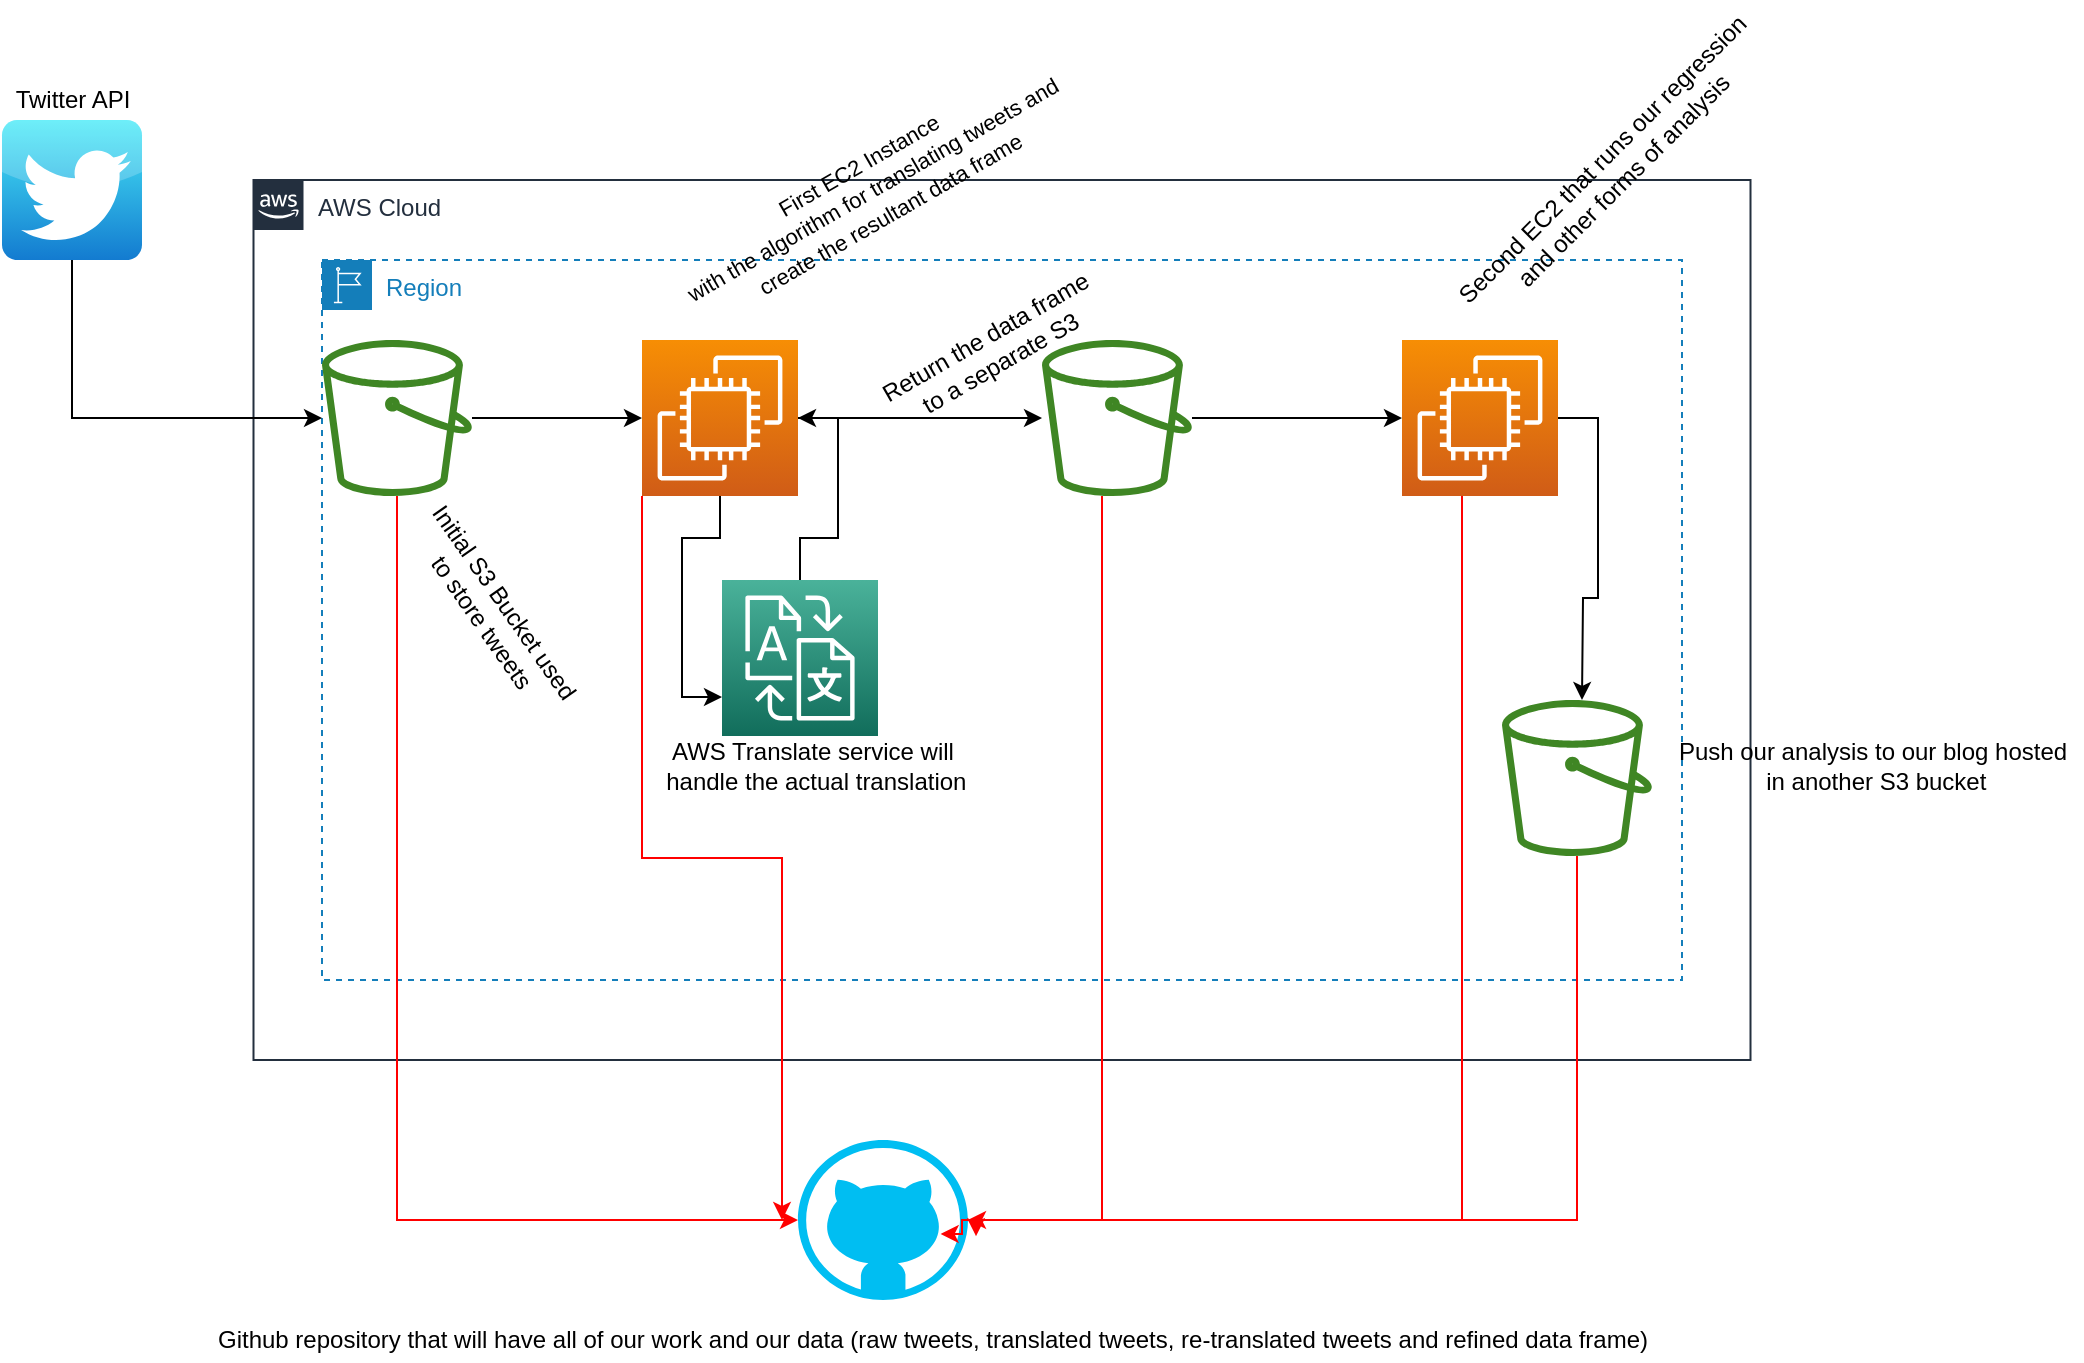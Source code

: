<mxfile version="15.7.1" type="github">
  <diagram id="Ht1M8jgEwFfnCIfOTk4-" name="Page-1">
    <mxGraphModel dx="946" dy="1472" grid="1" gridSize="10" guides="1" tooltips="1" connect="1" arrows="1" fold="1" page="1" pageScale="1" pageWidth="1169" pageHeight="827" math="0" shadow="0">
      <root>
        <mxCell id="0" />
        <mxCell id="1" parent="0" />
        <mxCell id="UEzPUAAOIrF-is8g5C7q-175" value="AWS Cloud" style="points=[[0,0],[0.25,0],[0.5,0],[0.75,0],[1,0],[1,0.25],[1,0.5],[1,0.75],[1,1],[0.75,1],[0.5,1],[0.25,1],[0,1],[0,0.75],[0,0.5],[0,0.25]];outlineConnect=0;gradientColor=none;html=1;whiteSpace=wrap;fontSize=12;fontStyle=0;shape=mxgraph.aws4.group;grIcon=mxgraph.aws4.group_aws_cloud_alt;strokeColor=#232F3E;fillColor=none;verticalAlign=top;align=left;spacingLeft=30;fontColor=#232F3E;dashed=0;labelBackgroundColor=#ffffff;" parent="1" vertex="1">
          <mxGeometry x="205.75" y="-720" width="748.5" height="440" as="geometry" />
        </mxCell>
        <mxCell id="6DIOcwVf0G7k6cJqoq8S-3" value="Region" style="points=[[0,0],[0.25,0],[0.5,0],[0.75,0],[1,0],[1,0.25],[1,0.5],[1,0.75],[1,1],[0.75,1],[0.5,1],[0.25,1],[0,1],[0,0.75],[0,0.5],[0,0.25]];outlineConnect=0;gradientColor=none;html=1;whiteSpace=wrap;fontSize=12;fontStyle=0;shape=mxgraph.aws4.group;grIcon=mxgraph.aws4.group_region;strokeColor=#147EBA;fillColor=none;verticalAlign=top;align=left;spacingLeft=30;fontColor=#147EBA;dashed=1;" parent="1" vertex="1">
          <mxGeometry x="240" y="-680" width="680" height="360" as="geometry" />
        </mxCell>
        <mxCell id="6DIOcwVf0G7k6cJqoq8S-12" style="edgeStyle=orthogonalEdgeStyle;rounded=0;orthogonalLoop=1;jettySize=auto;html=1;" parent="1" source="6DIOcwVf0G7k6cJqoq8S-4" target="6DIOcwVf0G7k6cJqoq8S-6" edge="1">
          <mxGeometry relative="1" as="geometry">
            <Array as="points">
              <mxPoint x="115" y="-601" />
            </Array>
          </mxGeometry>
        </mxCell>
        <mxCell id="6DIOcwVf0G7k6cJqoq8S-4" value="" style="dashed=0;outlineConnect=0;html=1;align=center;labelPosition=center;verticalLabelPosition=bottom;verticalAlign=top;shape=mxgraph.webicons.twitter;fillColor=#49EAF7;gradientColor=#137BD0" parent="1" vertex="1">
          <mxGeometry x="80" y="-750" width="70" height="70" as="geometry" />
        </mxCell>
        <mxCell id="6DIOcwVf0G7k6cJqoq8S-11" style="edgeStyle=orthogonalEdgeStyle;rounded=0;orthogonalLoop=1;jettySize=auto;html=1;entryX=0;entryY=0.5;entryDx=0;entryDy=0;entryPerimeter=0;" parent="1" source="6DIOcwVf0G7k6cJqoq8S-6" target="6DIOcwVf0G7k6cJqoq8S-8" edge="1">
          <mxGeometry relative="1" as="geometry" />
        </mxCell>
        <mxCell id="6DIOcwVf0G7k6cJqoq8S-20" style="edgeStyle=orthogonalEdgeStyle;rounded=0;orthogonalLoop=1;jettySize=auto;html=1;entryX=0;entryY=0.5;entryDx=0;entryDy=0;entryPerimeter=0;strokeColor=#FF0000;" parent="1" source="6DIOcwVf0G7k6cJqoq8S-6" target="6DIOcwVf0G7k6cJqoq8S-10" edge="1">
          <mxGeometry relative="1" as="geometry">
            <Array as="points">
              <mxPoint x="277" y="-200" />
            </Array>
          </mxGeometry>
        </mxCell>
        <mxCell id="6DIOcwVf0G7k6cJqoq8S-6" value="" style="sketch=0;outlineConnect=0;fontColor=#232F3E;gradientColor=none;fillColor=#3F8624;strokeColor=none;dashed=0;verticalLabelPosition=bottom;verticalAlign=top;align=center;html=1;fontSize=12;fontStyle=0;aspect=fixed;pointerEvents=1;shape=mxgraph.aws4.bucket;" parent="1" vertex="1">
          <mxGeometry x="240" y="-640" width="75" height="78" as="geometry" />
        </mxCell>
        <mxCell id="6DIOcwVf0G7k6cJqoq8S-19" style="edgeStyle=orthogonalEdgeStyle;rounded=0;orthogonalLoop=1;jettySize=auto;html=1;" parent="1" source="6DIOcwVf0G7k6cJqoq8S-7" target="6DIOcwVf0G7k6cJqoq8S-18" edge="1">
          <mxGeometry relative="1" as="geometry" />
        </mxCell>
        <mxCell id="6DIOcwVf0G7k6cJqoq8S-22" style="edgeStyle=orthogonalEdgeStyle;rounded=0;orthogonalLoop=1;jettySize=auto;html=1;strokeColor=#FF0000;" parent="1" source="6DIOcwVf0G7k6cJqoq8S-7" target="6DIOcwVf0G7k6cJqoq8S-10" edge="1">
          <mxGeometry relative="1" as="geometry">
            <Array as="points">
              <mxPoint x="630" y="-200" />
            </Array>
          </mxGeometry>
        </mxCell>
        <mxCell id="6DIOcwVf0G7k6cJqoq8S-7" value="" style="sketch=0;outlineConnect=0;fontColor=#232F3E;gradientColor=none;fillColor=#3F8624;strokeColor=none;dashed=0;verticalLabelPosition=bottom;verticalAlign=top;align=center;html=1;fontSize=12;fontStyle=0;aspect=fixed;pointerEvents=1;shape=mxgraph.aws4.bucket;" parent="1" vertex="1">
          <mxGeometry x="600" y="-640" width="75" height="78" as="geometry" />
        </mxCell>
        <mxCell id="6DIOcwVf0G7k6cJqoq8S-13" style="edgeStyle=orthogonalEdgeStyle;rounded=0;orthogonalLoop=1;jettySize=auto;html=1;entryX=0;entryY=0.75;entryDx=0;entryDy=0;entryPerimeter=0;" parent="1" source="6DIOcwVf0G7k6cJqoq8S-8" target="6DIOcwVf0G7k6cJqoq8S-9" edge="1">
          <mxGeometry relative="1" as="geometry" />
        </mxCell>
        <mxCell id="6DIOcwVf0G7k6cJqoq8S-17" style="edgeStyle=orthogonalEdgeStyle;rounded=0;orthogonalLoop=1;jettySize=auto;html=1;" parent="1" source="6DIOcwVf0G7k6cJqoq8S-8" target="6DIOcwVf0G7k6cJqoq8S-7" edge="1">
          <mxGeometry relative="1" as="geometry" />
        </mxCell>
        <mxCell id="6DIOcwVf0G7k6cJqoq8S-21" style="edgeStyle=orthogonalEdgeStyle;rounded=0;orthogonalLoop=1;jettySize=auto;html=1;strokeColor=#FF0000;" parent="1" source="6DIOcwVf0G7k6cJqoq8S-8" edge="1">
          <mxGeometry relative="1" as="geometry">
            <mxPoint x="470" y="-200" as="targetPoint" />
            <Array as="points">
              <mxPoint x="400" y="-381" />
              <mxPoint x="470" y="-381" />
            </Array>
          </mxGeometry>
        </mxCell>
        <mxCell id="6DIOcwVf0G7k6cJqoq8S-8" value="" style="sketch=0;points=[[0,0,0],[0.25,0,0],[0.5,0,0],[0.75,0,0],[1,0,0],[0,1,0],[0.25,1,0],[0.5,1,0],[0.75,1,0],[1,1,0],[0,0.25,0],[0,0.5,0],[0,0.75,0],[1,0.25,0],[1,0.5,0],[1,0.75,0]];outlineConnect=0;fontColor=#232F3E;gradientColor=#F78E04;gradientDirection=north;fillColor=#D05C17;strokeColor=#ffffff;dashed=0;verticalLabelPosition=bottom;verticalAlign=top;align=center;html=1;fontSize=12;fontStyle=0;aspect=fixed;shape=mxgraph.aws4.resourceIcon;resIcon=mxgraph.aws4.ec2;" parent="1" vertex="1">
          <mxGeometry x="400" y="-640" width="78" height="78" as="geometry" />
        </mxCell>
        <mxCell id="6DIOcwVf0G7k6cJqoq8S-16" style="edgeStyle=orthogonalEdgeStyle;rounded=0;orthogonalLoop=1;jettySize=auto;html=1;entryX=1;entryY=0.5;entryDx=0;entryDy=0;entryPerimeter=0;" parent="1" source="6DIOcwVf0G7k6cJqoq8S-9" target="6DIOcwVf0G7k6cJqoq8S-8" edge="1">
          <mxGeometry relative="1" as="geometry" />
        </mxCell>
        <mxCell id="6DIOcwVf0G7k6cJqoq8S-9" value="" style="sketch=0;points=[[0,0,0],[0.25,0,0],[0.5,0,0],[0.75,0,0],[1,0,0],[0,1,0],[0.25,1,0],[0.5,1,0],[0.75,1,0],[1,1,0],[0,0.25,0],[0,0.5,0],[0,0.75,0],[1,0.25,0],[1,0.5,0],[1,0.75,0]];outlineConnect=0;fontColor=#232F3E;gradientColor=#4AB29A;gradientDirection=north;fillColor=#116D5B;strokeColor=#ffffff;dashed=0;verticalLabelPosition=bottom;verticalAlign=top;align=center;html=1;fontSize=12;fontStyle=0;aspect=fixed;shape=mxgraph.aws4.resourceIcon;resIcon=mxgraph.aws4.translate;" parent="1" vertex="1">
          <mxGeometry x="440" y="-520" width="78" height="78" as="geometry" />
        </mxCell>
        <mxCell id="6DIOcwVf0G7k6cJqoq8S-10" value="" style="verticalLabelPosition=bottom;html=1;verticalAlign=top;align=center;strokeColor=none;fillColor=#00BEF2;shape=mxgraph.azure.github_code;pointerEvents=1;" parent="1" vertex="1">
          <mxGeometry x="478" y="-240" width="85" height="80" as="geometry" />
        </mxCell>
        <mxCell id="6DIOcwVf0G7k6cJqoq8S-23" style="edgeStyle=orthogonalEdgeStyle;rounded=0;orthogonalLoop=1;jettySize=auto;html=1;entryX=1.047;entryY=0.601;entryDx=0;entryDy=0;entryPerimeter=0;strokeColor=#FF0000;" parent="1" source="6DIOcwVf0G7k6cJqoq8S-18" target="6DIOcwVf0G7k6cJqoq8S-10" edge="1">
          <mxGeometry relative="1" as="geometry">
            <Array as="points">
              <mxPoint x="810" y="-200" />
              <mxPoint x="567" y="-200" />
            </Array>
          </mxGeometry>
        </mxCell>
        <mxCell id="6DIOcwVf0G7k6cJqoq8S-26" style="edgeStyle=orthogonalEdgeStyle;rounded=0;orthogonalLoop=1;jettySize=auto;html=1;" parent="1" source="6DIOcwVf0G7k6cJqoq8S-18" edge="1">
          <mxGeometry relative="1" as="geometry">
            <mxPoint x="870" y="-460" as="targetPoint" />
          </mxGeometry>
        </mxCell>
        <mxCell id="6DIOcwVf0G7k6cJqoq8S-18" value="" style="sketch=0;points=[[0,0,0],[0.25,0,0],[0.5,0,0],[0.75,0,0],[1,0,0],[0,1,0],[0.25,1,0],[0.5,1,0],[0.75,1,0],[1,1,0],[0,0.25,0],[0,0.5,0],[0,0.75,0],[1,0.25,0],[1,0.5,0],[1,0.75,0]];outlineConnect=0;fontColor=#232F3E;gradientColor=#F78E04;gradientDirection=north;fillColor=#D05C17;strokeColor=#ffffff;dashed=0;verticalLabelPosition=bottom;verticalAlign=top;align=center;html=1;fontSize=12;fontStyle=0;aspect=fixed;shape=mxgraph.aws4.resourceIcon;resIcon=mxgraph.aws4.ec2;" parent="1" vertex="1">
          <mxGeometry x="780" y="-640" width="78" height="78" as="geometry" />
        </mxCell>
        <mxCell id="6DIOcwVf0G7k6cJqoq8S-28" style="edgeStyle=orthogonalEdgeStyle;rounded=0;orthogonalLoop=1;jettySize=auto;html=1;entryX=0.839;entryY=0.587;entryDx=0;entryDy=0;entryPerimeter=0;strokeColor=#FF0000;" parent="1" source="6DIOcwVf0G7k6cJqoq8S-24" target="6DIOcwVf0G7k6cJqoq8S-10" edge="1">
          <mxGeometry relative="1" as="geometry">
            <Array as="points">
              <mxPoint x="867" y="-200" />
              <mxPoint x="560" y="-200" />
              <mxPoint x="560" y="-193" />
            </Array>
          </mxGeometry>
        </mxCell>
        <mxCell id="6DIOcwVf0G7k6cJqoq8S-24" value="" style="sketch=0;outlineConnect=0;fontColor=#232F3E;gradientColor=none;fillColor=#3F8624;strokeColor=none;dashed=0;verticalLabelPosition=bottom;verticalAlign=top;align=center;html=1;fontSize=12;fontStyle=0;aspect=fixed;pointerEvents=1;shape=mxgraph.aws4.bucket;" parent="1" vertex="1">
          <mxGeometry x="830" y="-460" width="75" height="78" as="geometry" />
        </mxCell>
        <mxCell id="6DIOcwVf0G7k6cJqoq8S-30" value="&lt;span style=&quot;font-family: &amp;#34;arial&amp;#34; ; text-align: left&quot;&gt;Twitter API&lt;/span&gt;" style="text;html=1;align=center;verticalAlign=middle;resizable=0;points=[];autosize=1;strokeColor=none;fillColor=none;" parent="1" vertex="1">
          <mxGeometry x="80" y="-770" width="70" height="20" as="geometry" />
        </mxCell>
        <mxCell id="jQLNrKDhuFOccjdjaUmC-1" value="&lt;span style=&quot;font-family: &amp;#34;arial&amp;#34; ; font-size: 11px ; text-align: left&quot;&gt;First EC2 Instance&lt;br&gt;with the algorithm for translating tweets and&lt;br&gt;&amp;nbsp;create the resultant data frame&lt;/span&gt;" style="text;html=1;align=center;verticalAlign=middle;resizable=0;points=[];autosize=1;strokeColor=none;fillColor=none;rotation=-30;" vertex="1" parent="1">
          <mxGeometry x="400" y="-740" width="230" height="50" as="geometry" />
        </mxCell>
        <mxCell id="jQLNrKDhuFOccjdjaUmC-2" value="&lt;span style=&quot;font-family: &amp;#34;arial&amp;#34; ; text-align: left&quot;&gt;Github repository that will have all of our work and our data (raw tweets, translated tweets, re-translated tweets and refined data frame)&lt;/span&gt;" style="text;html=1;align=center;verticalAlign=middle;resizable=0;points=[];autosize=1;strokeColor=none;fillColor=none;" vertex="1" parent="1">
          <mxGeometry x="180" y="-150" width="730" height="20" as="geometry" />
        </mxCell>
        <mxCell id="jQLNrKDhuFOccjdjaUmC-3" value="AWS Translate service will&lt;br&gt;&amp;nbsp;handle the actual translation" style="text;html=1;align=center;verticalAlign=middle;resizable=0;points=[];autosize=1;strokeColor=none;fillColor=none;" vertex="1" parent="1">
          <mxGeometry x="400" y="-442" width="170" height="30" as="geometry" />
        </mxCell>
        <mxCell id="jQLNrKDhuFOccjdjaUmC-4" value="&lt;span style=&quot;font-family: &amp;#34;arial&amp;#34; ; text-align: left&quot;&gt;Initial S3 Bucket used&lt;br&gt;&amp;nbsp;to store tweets&lt;/span&gt;" style="text;html=1;align=center;verticalAlign=middle;resizable=0;points=[];autosize=1;strokeColor=none;fillColor=none;rotation=55;" vertex="1" parent="1">
          <mxGeometry x="260" y="-520" width="130" height="30" as="geometry" />
        </mxCell>
        <mxCell id="jQLNrKDhuFOccjdjaUmC-5" value="&lt;span style=&quot;font-family: &amp;#34;arial&amp;#34; ; text-align: left&quot;&gt;Second EC2 that runs our regression &lt;br&gt;and other forms of analysis &lt;/span&gt;" style="text;html=1;align=center;verticalAlign=middle;resizable=0;points=[];autosize=1;strokeColor=none;fillColor=none;rotation=-45;" vertex="1" parent="1">
          <mxGeometry x="780" y="-740" width="210" height="30" as="geometry" />
        </mxCell>
        <mxCell id="jQLNrKDhuFOccjdjaUmC-6" value="&lt;span class=&quot;text-edit&quot; style=&quot;font-family: &amp;#34;arial&amp;#34; ; text-align: left ; line-height: 14px&quot;&gt;Return the data frame &lt;br&gt;to a separate S3&lt;/span&gt;&lt;span class=&quot;text-edit&quot; style=&quot;font-family: &amp;#34;arial&amp;#34; ; text-align: left ; line-height: 14px&quot;&gt;​&lt;/span&gt;" style="text;html=1;align=center;verticalAlign=middle;resizable=0;points=[];autosize=1;strokeColor=none;fillColor=none;rotation=-30;" vertex="1" parent="1">
          <mxGeometry x="510" y="-650" width="130" height="30" as="geometry" />
        </mxCell>
        <mxCell id="jQLNrKDhuFOccjdjaUmC-7" value="&lt;span style=&quot;font-family: &amp;#34;arial&amp;#34; ; text-align: left&quot;&gt;Push our analysis to our blog hosted&lt;br&gt;&amp;nbsp;in another S3 bucket&lt;/span&gt;" style="text;html=1;align=center;verticalAlign=middle;resizable=0;points=[];autosize=1;strokeColor=none;fillColor=none;" vertex="1" parent="1">
          <mxGeometry x="910" y="-442" width="210" height="30" as="geometry" />
        </mxCell>
      </root>
    </mxGraphModel>
  </diagram>
</mxfile>
